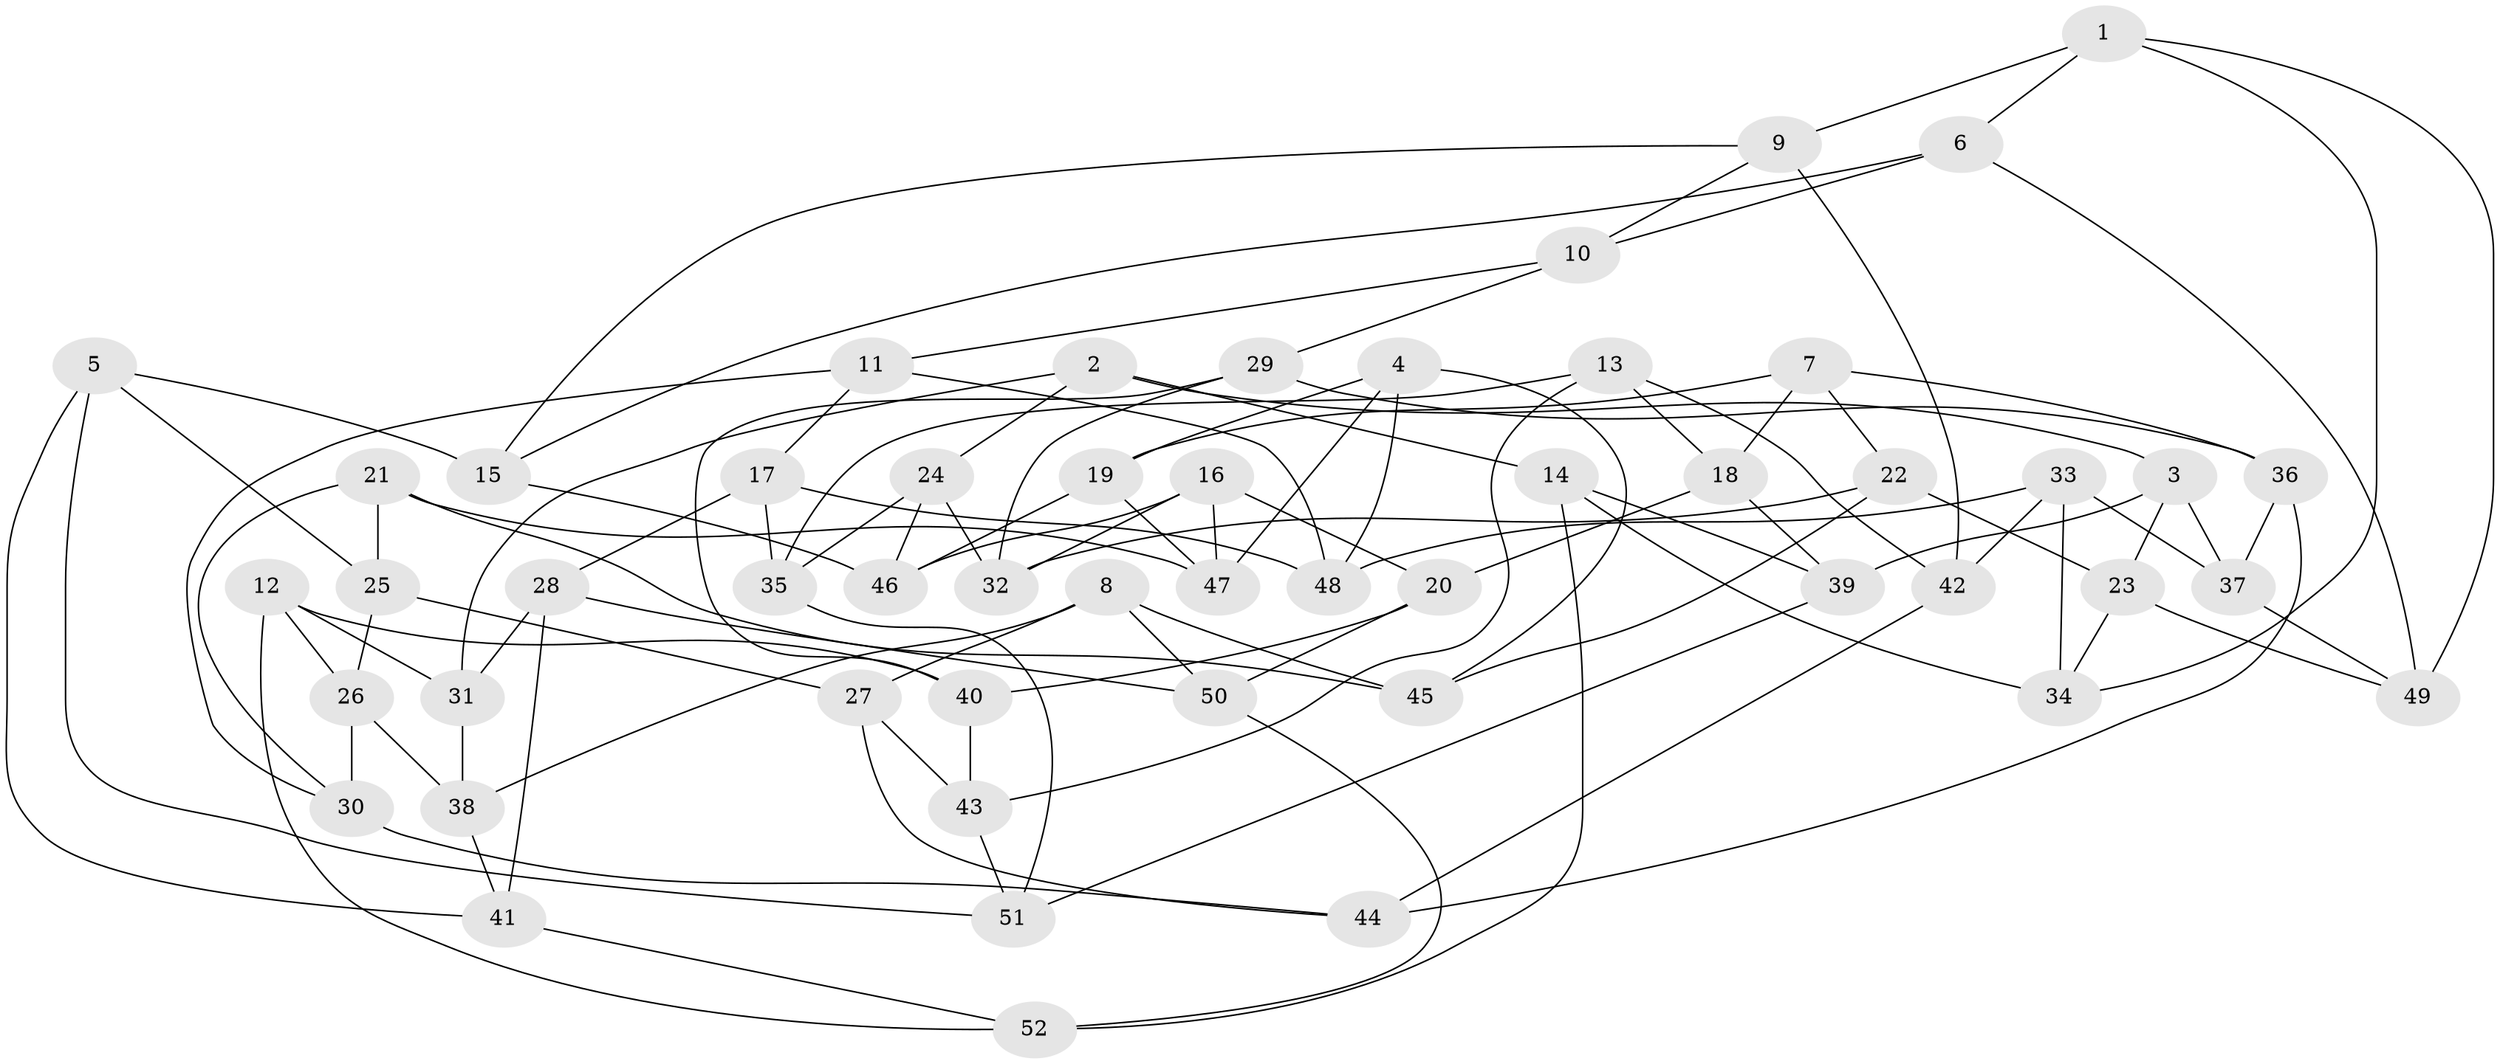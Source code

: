 // coarse degree distribution, {5: 0.15384615384615385, 4: 0.38461538461538464, 6: 0.19230769230769232, 8: 0.038461538461538464, 11: 0.038461538461538464, 9: 0.038461538461538464, 7: 0.038461538461538464, 3: 0.11538461538461539}
// Generated by graph-tools (version 1.1) at 2025/20/03/04/25 18:20:54]
// undirected, 52 vertices, 104 edges
graph export_dot {
graph [start="1"]
  node [color=gray90,style=filled];
  1;
  2;
  3;
  4;
  5;
  6;
  7;
  8;
  9;
  10;
  11;
  12;
  13;
  14;
  15;
  16;
  17;
  18;
  19;
  20;
  21;
  22;
  23;
  24;
  25;
  26;
  27;
  28;
  29;
  30;
  31;
  32;
  33;
  34;
  35;
  36;
  37;
  38;
  39;
  40;
  41;
  42;
  43;
  44;
  45;
  46;
  47;
  48;
  49;
  50;
  51;
  52;
  1 -- 34;
  1 -- 6;
  1 -- 9;
  1 -- 49;
  2 -- 31;
  2 -- 3;
  2 -- 24;
  2 -- 14;
  3 -- 37;
  3 -- 39;
  3 -- 23;
  4 -- 47;
  4 -- 45;
  4 -- 19;
  4 -- 48;
  5 -- 15;
  5 -- 41;
  5 -- 25;
  5 -- 51;
  6 -- 15;
  6 -- 49;
  6 -- 10;
  7 -- 19;
  7 -- 18;
  7 -- 36;
  7 -- 22;
  8 -- 38;
  8 -- 27;
  8 -- 45;
  8 -- 50;
  9 -- 42;
  9 -- 10;
  9 -- 15;
  10 -- 11;
  10 -- 29;
  11 -- 48;
  11 -- 17;
  11 -- 30;
  12 -- 52;
  12 -- 31;
  12 -- 26;
  12 -- 40;
  13 -- 42;
  13 -- 18;
  13 -- 35;
  13 -- 43;
  14 -- 34;
  14 -- 39;
  14 -- 52;
  15 -- 46;
  16 -- 47;
  16 -- 32;
  16 -- 46;
  16 -- 20;
  17 -- 48;
  17 -- 35;
  17 -- 28;
  18 -- 39;
  18 -- 20;
  19 -- 47;
  19 -- 46;
  20 -- 40;
  20 -- 50;
  21 -- 45;
  21 -- 25;
  21 -- 30;
  21 -- 47;
  22 -- 32;
  22 -- 23;
  22 -- 45;
  23 -- 49;
  23 -- 34;
  24 -- 35;
  24 -- 46;
  24 -- 32;
  25 -- 26;
  25 -- 27;
  26 -- 30;
  26 -- 38;
  27 -- 44;
  27 -- 43;
  28 -- 50;
  28 -- 31;
  28 -- 41;
  29 -- 36;
  29 -- 40;
  29 -- 32;
  30 -- 44;
  31 -- 38;
  33 -- 42;
  33 -- 34;
  33 -- 48;
  33 -- 37;
  35 -- 51;
  36 -- 37;
  36 -- 44;
  37 -- 49;
  38 -- 41;
  39 -- 51;
  40 -- 43;
  41 -- 52;
  42 -- 44;
  43 -- 51;
  50 -- 52;
}
